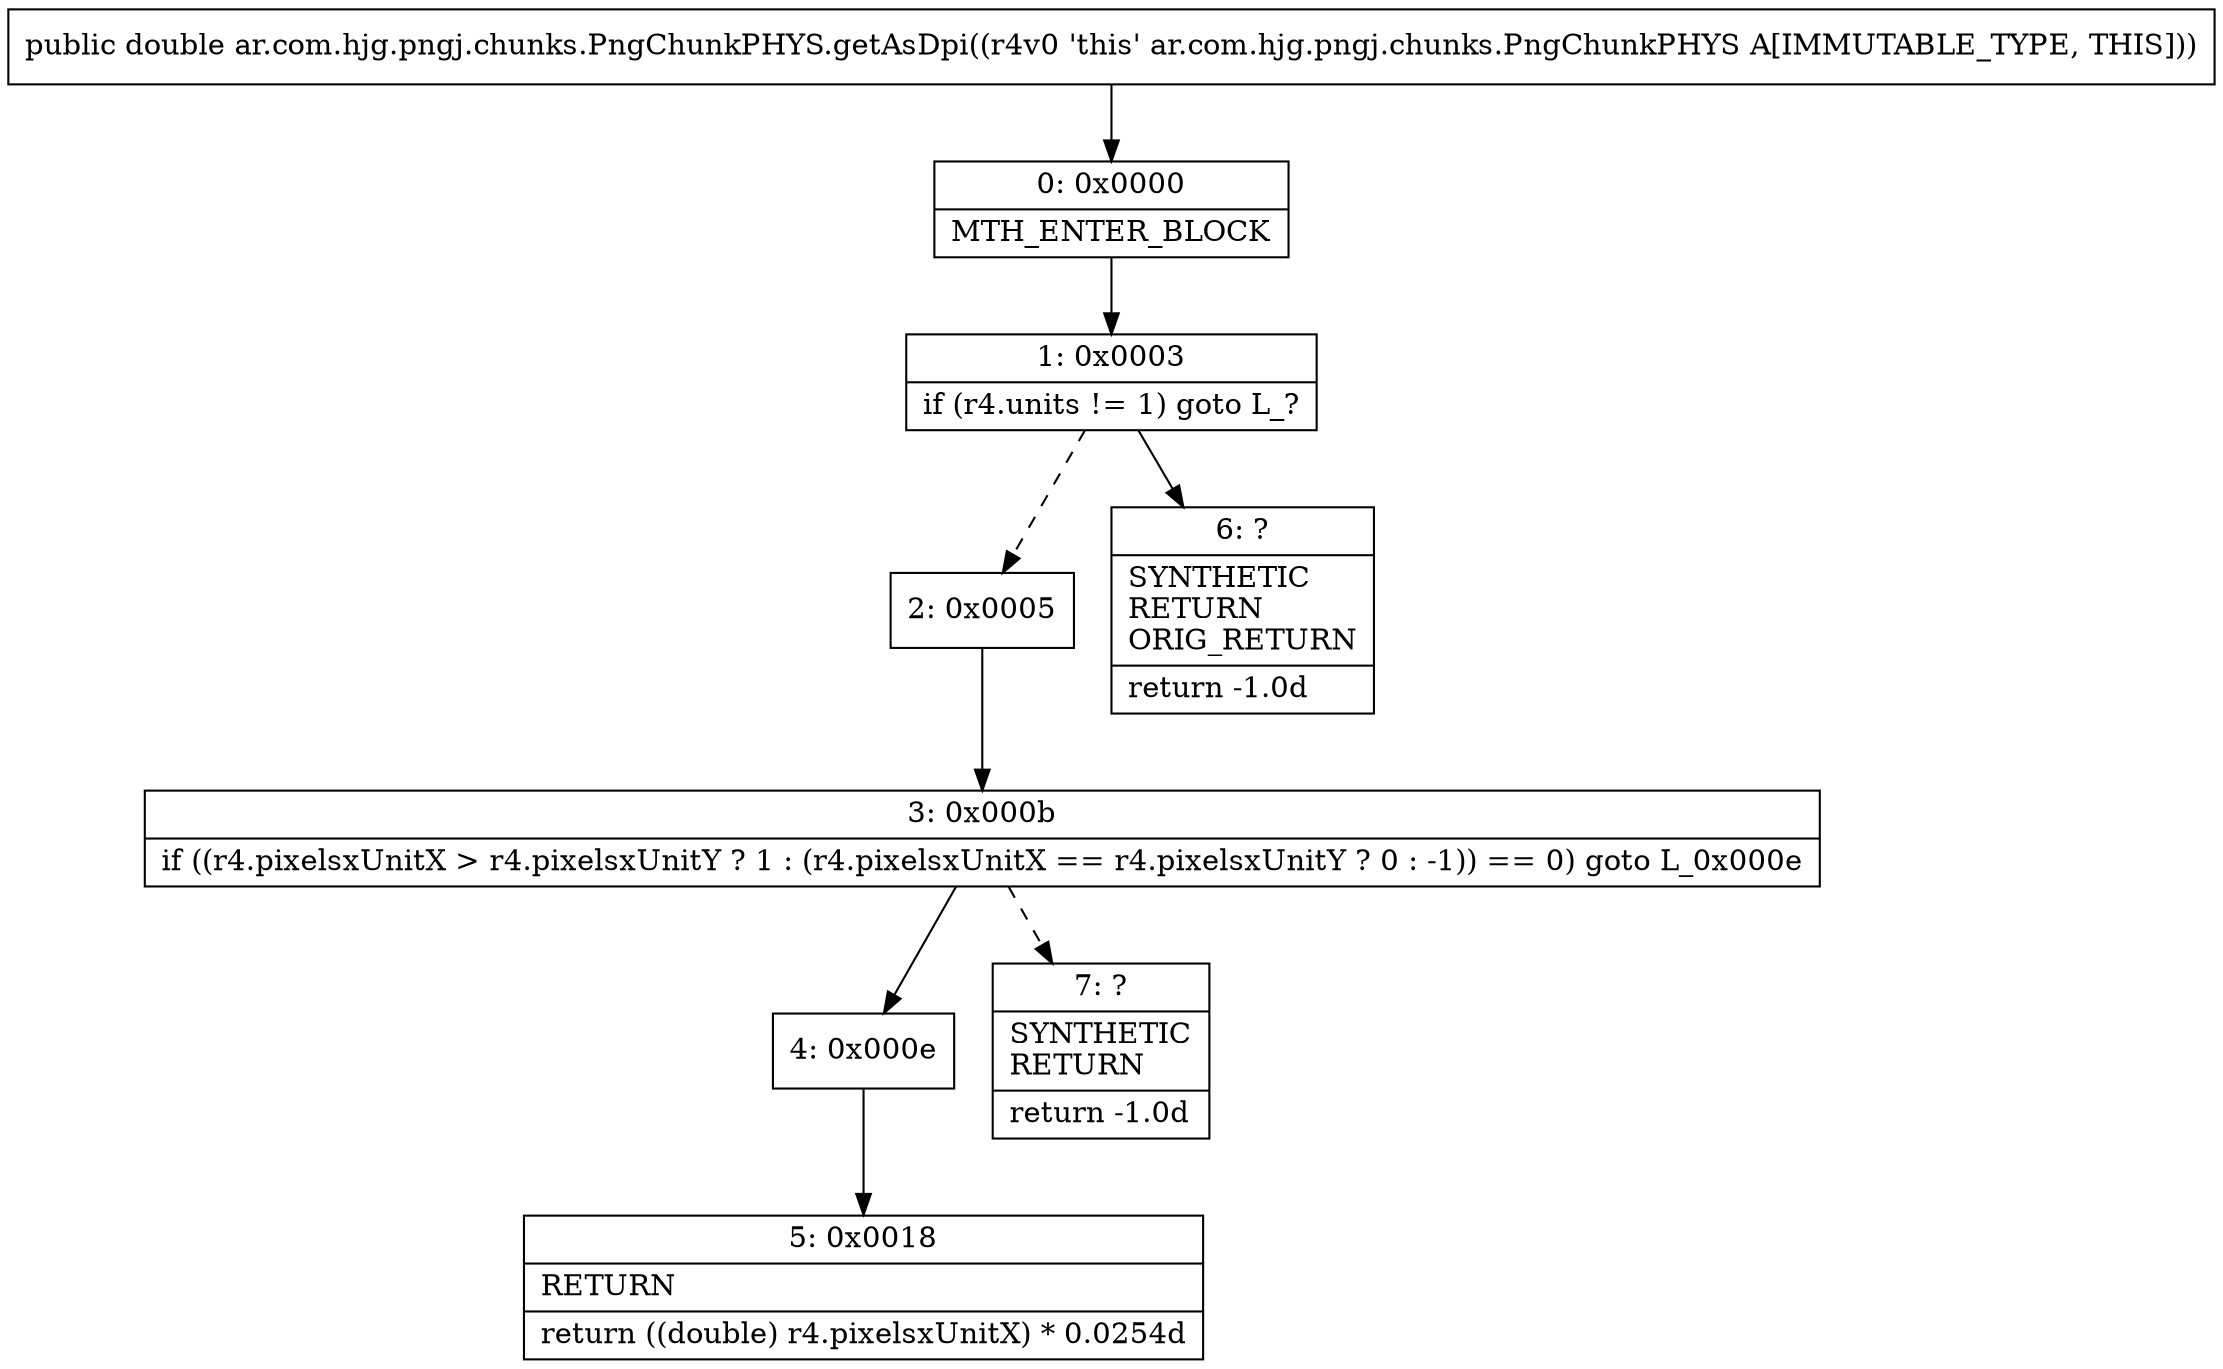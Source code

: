 digraph "CFG forar.com.hjg.pngj.chunks.PngChunkPHYS.getAsDpi()D" {
Node_0 [shape=record,label="{0\:\ 0x0000|MTH_ENTER_BLOCK\l}"];
Node_1 [shape=record,label="{1\:\ 0x0003|if (r4.units != 1) goto L_?\l}"];
Node_2 [shape=record,label="{2\:\ 0x0005}"];
Node_3 [shape=record,label="{3\:\ 0x000b|if ((r4.pixelsxUnitX \> r4.pixelsxUnitY ? 1 : (r4.pixelsxUnitX == r4.pixelsxUnitY ? 0 : \-1)) == 0) goto L_0x000e\l}"];
Node_4 [shape=record,label="{4\:\ 0x000e}"];
Node_5 [shape=record,label="{5\:\ 0x0018|RETURN\l|return ((double) r4.pixelsxUnitX) * 0.0254d\l}"];
Node_6 [shape=record,label="{6\:\ ?|SYNTHETIC\lRETURN\lORIG_RETURN\l|return \-1.0d\l}"];
Node_7 [shape=record,label="{7\:\ ?|SYNTHETIC\lRETURN\l|return \-1.0d\l}"];
MethodNode[shape=record,label="{public double ar.com.hjg.pngj.chunks.PngChunkPHYS.getAsDpi((r4v0 'this' ar.com.hjg.pngj.chunks.PngChunkPHYS A[IMMUTABLE_TYPE, THIS])) }"];
MethodNode -> Node_0;
Node_0 -> Node_1;
Node_1 -> Node_2[style=dashed];
Node_1 -> Node_6;
Node_2 -> Node_3;
Node_3 -> Node_4;
Node_3 -> Node_7[style=dashed];
Node_4 -> Node_5;
}

